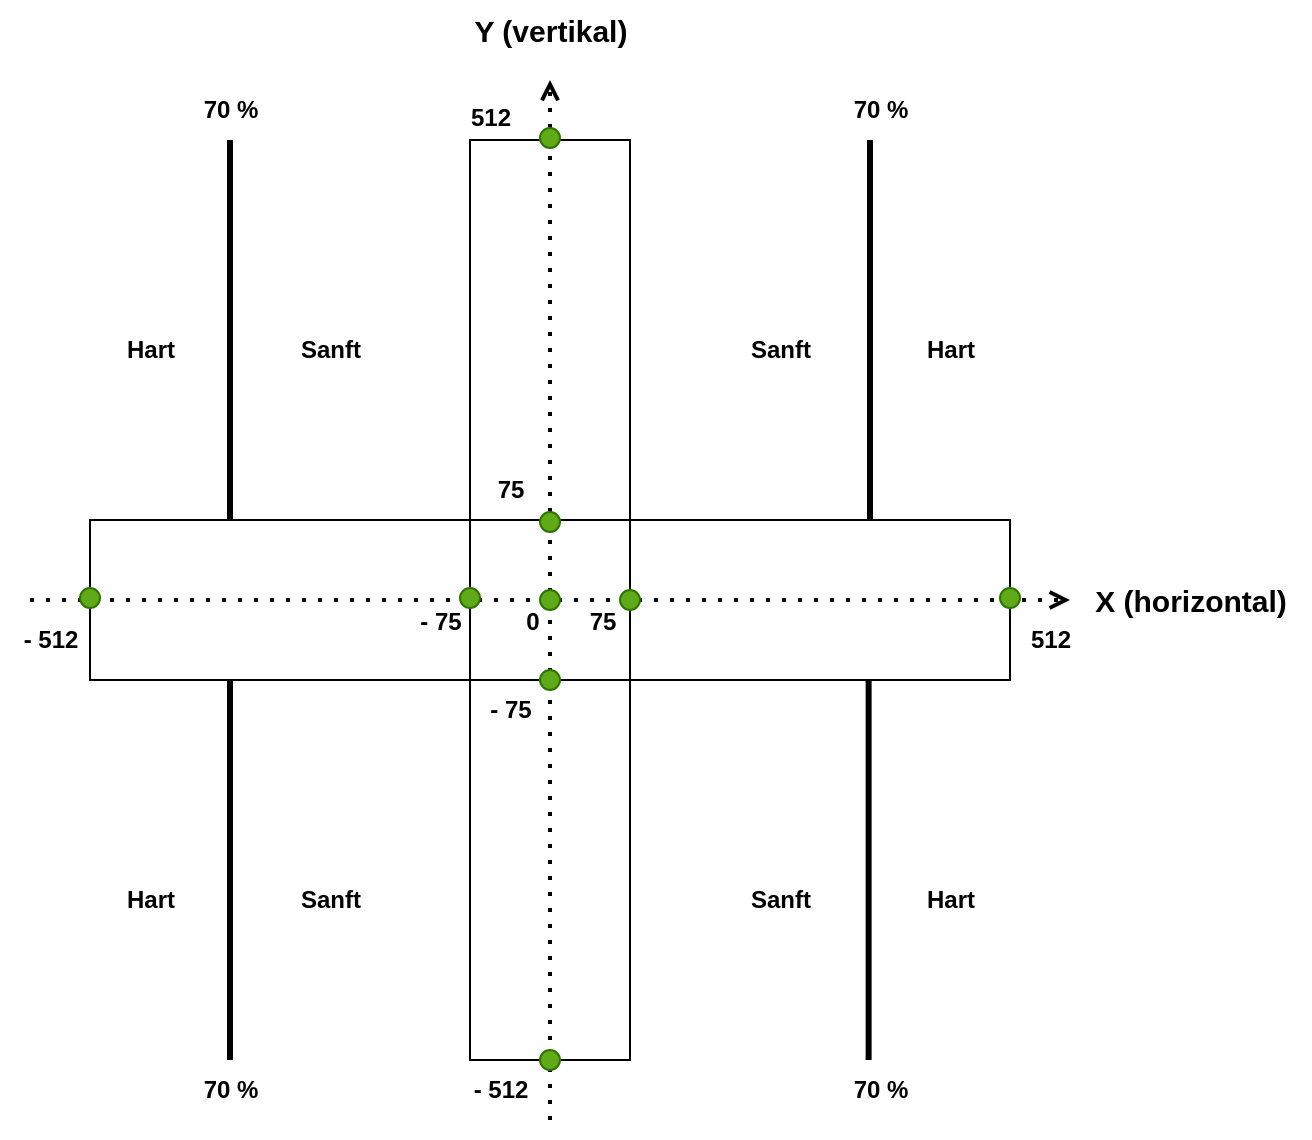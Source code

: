 <mxfile version="27.2.0">
  <diagram name="Page-1" id="Dc-mUwGP-GDSX1sPWJ-V">
    <mxGraphModel dx="1188" dy="627" grid="1" gridSize="10" guides="1" tooltips="1" connect="1" arrows="1" fold="1" page="1" pageScale="1" pageWidth="827" pageHeight="1169" math="0" shadow="0">
      <root>
        <mxCell id="0" />
        <mxCell id="1" parent="0" />
        <mxCell id="BVo0kn1WtjxD0ysKhv9Q-6" value="" style="rounded=0;whiteSpace=wrap;html=1;direction=south;" vertex="1" parent="1">
          <mxGeometry x="340" y="110" width="80" height="190" as="geometry" />
        </mxCell>
        <mxCell id="BVo0kn1WtjxD0ysKhv9Q-3" value="" style="rounded=0;whiteSpace=wrap;html=1;direction=south;" vertex="1" parent="1">
          <mxGeometry x="340" y="380" width="80" height="190" as="geometry" />
        </mxCell>
        <mxCell id="Ih7WWjUxtGD7TBrJaObF-1" value="" style="whiteSpace=wrap;html=1;aspect=fixed;align=center;" parent="1" vertex="1">
          <mxGeometry x="340" y="300" width="80" height="80" as="geometry" />
        </mxCell>
        <mxCell id="Ih7WWjUxtGD7TBrJaObF-3" value="" style="rounded=0;whiteSpace=wrap;html=1;" parent="1" vertex="1">
          <mxGeometry x="420" y="300" width="190" height="80" as="geometry" />
        </mxCell>
        <mxCell id="Ih7WWjUxtGD7TBrJaObF-4" value="" style="rounded=0;whiteSpace=wrap;html=1;" parent="1" vertex="1">
          <mxGeometry x="150" y="300" width="190" height="80" as="geometry" />
        </mxCell>
        <mxCell id="Ih7WWjUxtGD7TBrJaObF-7" value="" style="endArrow=open;dashed=1;html=1;dashPattern=1 3;strokeWidth=2;rounded=0;endFill=0;" parent="1" edge="1">
          <mxGeometry width="50" height="50" relative="1" as="geometry">
            <mxPoint x="120" y="340" as="sourcePoint" />
            <mxPoint x="640" y="340" as="targetPoint" />
          </mxGeometry>
        </mxCell>
        <mxCell id="Ih7WWjUxtGD7TBrJaObF-10" value="&lt;b style=&quot;color: rgba(0, 0, 0, 0);&quot;&gt;&lt;span style=&quot;color: light-dark(rgb(0, 0, 0), rgb(0, 204, 0));&quot;&gt;0&lt;/span&gt;&lt;/b&gt;" style="text;html=1;align=center;verticalAlign=middle;resizable=0;points=[];autosize=1;strokeColor=none;fillColor=none;" parent="1" vertex="1">
          <mxGeometry x="356" y="336" width="30" height="30" as="geometry" />
        </mxCell>
        <mxCell id="Ih7WWjUxtGD7TBrJaObF-12" value="" style="ellipse;whiteSpace=wrap;html=1;aspect=fixed;fillColor=#60a917;fontColor=#ffffff;strokeColor=#2D7600;" parent="1" vertex="1">
          <mxGeometry x="335" y="334" width="10" height="10" as="geometry" />
        </mxCell>
        <mxCell id="Ih7WWjUxtGD7TBrJaObF-8" value="" style="endArrow=open;dashed=1;html=1;dashPattern=1 3;strokeWidth=2;rounded=0;endFill=0;" parent="1" edge="1">
          <mxGeometry width="50" height="50" relative="1" as="geometry">
            <mxPoint x="380" y="600" as="sourcePoint" />
            <mxPoint x="380" y="80" as="targetPoint" />
          </mxGeometry>
        </mxCell>
        <mxCell id="Ih7WWjUxtGD7TBrJaObF-13" value="" style="ellipse;whiteSpace=wrap;html=1;aspect=fixed;fillColor=#60a917;fontColor=#ffffff;strokeColor=#2D7600;" parent="1" vertex="1">
          <mxGeometry x="375" y="335" width="10" height="10" as="geometry" />
        </mxCell>
        <mxCell id="Ih7WWjUxtGD7TBrJaObF-15" value="" style="ellipse;whiteSpace=wrap;html=1;aspect=fixed;fillColor=#60a917;fontColor=#ffffff;strokeColor=#2D7600;" parent="1" vertex="1">
          <mxGeometry x="145" y="334" width="10" height="10" as="geometry" />
        </mxCell>
        <mxCell id="Ih7WWjUxtGD7TBrJaObF-16" value="" style="ellipse;whiteSpace=wrap;html=1;aspect=fixed;fillColor=#60a917;fontColor=#ffffff;strokeColor=#2D7600;" parent="1" vertex="1">
          <mxGeometry x="375" y="375" width="10" height="10" as="geometry" />
        </mxCell>
        <mxCell id="Ih7WWjUxtGD7TBrJaObF-17" value="" style="ellipse;whiteSpace=wrap;html=1;aspect=fixed;fillColor=#60a917;fontColor=#ffffff;strokeColor=#2D7600;" parent="1" vertex="1">
          <mxGeometry x="375" y="296" width="10" height="10" as="geometry" />
        </mxCell>
        <mxCell id="Ih7WWjUxtGD7TBrJaObF-18" value="" style="ellipse;whiteSpace=wrap;html=1;aspect=fixed;fillColor=#60a917;fontColor=#ffffff;strokeColor=#2D7600;" parent="1" vertex="1">
          <mxGeometry x="415" y="335" width="10" height="10" as="geometry" />
        </mxCell>
        <mxCell id="Ih7WWjUxtGD7TBrJaObF-22" value="" style="ellipse;whiteSpace=wrap;html=1;aspect=fixed;fillColor=#60a917;fontColor=#ffffff;strokeColor=#2D7600;" parent="1" vertex="1">
          <mxGeometry x="375" y="565" width="10" height="10" as="geometry" />
        </mxCell>
        <mxCell id="Ih7WWjUxtGD7TBrJaObF-23" value="" style="ellipse;whiteSpace=wrap;html=1;aspect=fixed;fillColor=#60a917;fontColor=#ffffff;strokeColor=#2D7600;" parent="1" vertex="1">
          <mxGeometry x="375" y="104" width="10" height="10" as="geometry" />
        </mxCell>
        <mxCell id="Ih7WWjUxtGD7TBrJaObF-24" value="" style="ellipse;whiteSpace=wrap;html=1;aspect=fixed;fillColor=#60a917;fontColor=#ffffff;strokeColor=#2D7600;" parent="1" vertex="1">
          <mxGeometry x="605" y="334" width="10" height="10" as="geometry" />
        </mxCell>
        <mxCell id="Ih7WWjUxtGD7TBrJaObF-27" value="&lt;span style=&quot;color: light-dark(rgb(0, 0, 0), rgb(0, 204, 0));&quot;&gt;&lt;b&gt;- 512&lt;/b&gt;&lt;/span&gt;" style="text;html=1;align=center;verticalAlign=middle;resizable=0;points=[];autosize=1;strokeColor=none;fillColor=none;" parent="1" vertex="1">
          <mxGeometry x="105" y="345" width="50" height="30" as="geometry" />
        </mxCell>
        <mxCell id="Ih7WWjUxtGD7TBrJaObF-28" value="&lt;span style=&quot;color: light-dark(rgb(0, 0, 0), rgb(0, 204, 0));&quot;&gt;&lt;b&gt;512&lt;/b&gt;&lt;/span&gt;" style="text;html=1;align=center;verticalAlign=middle;resizable=0;points=[];autosize=1;strokeColor=none;fillColor=none;" parent="1" vertex="1">
          <mxGeometry x="610" y="345" width="40" height="30" as="geometry" />
        </mxCell>
        <mxCell id="Ih7WWjUxtGD7TBrJaObF-29" value="&lt;span style=&quot;color: light-dark(rgb(0, 0, 0), rgb(0, 204, 0));&quot;&gt;&lt;b&gt;- 512&lt;/b&gt;&lt;/span&gt;" style="text;html=1;align=center;verticalAlign=middle;resizable=0;points=[];autosize=1;strokeColor=none;fillColor=none;" parent="1" vertex="1">
          <mxGeometry x="330" y="570" width="50" height="30" as="geometry" />
        </mxCell>
        <mxCell id="Ih7WWjUxtGD7TBrJaObF-30" value="&lt;span style=&quot;color: light-dark(rgb(0, 0, 0), rgb(0, 204, 0));&quot;&gt;&lt;b&gt;512&lt;/b&gt;&lt;/span&gt;" style="text;html=1;align=center;verticalAlign=middle;resizable=0;points=[];autosize=1;strokeColor=none;fillColor=none;" parent="1" vertex="1">
          <mxGeometry x="330" y="84" width="40" height="30" as="geometry" />
        </mxCell>
        <mxCell id="Ih7WWjUxtGD7TBrJaObF-31" value="&lt;span style=&quot;color: light-dark(rgb(0, 0, 0), rgb(0, 204, 0));&quot;&gt;&lt;b&gt;75&lt;/b&gt;&lt;/span&gt;" style="text;html=1;align=center;verticalAlign=middle;resizable=0;points=[];autosize=1;strokeColor=none;fillColor=none;" parent="1" vertex="1">
          <mxGeometry x="386" y="336" width="40" height="30" as="geometry" />
        </mxCell>
        <mxCell id="Ih7WWjUxtGD7TBrJaObF-32" value="&lt;span style=&quot;color: light-dark(rgb(0, 0, 0), rgb(0, 204, 0));&quot;&gt;&lt;b&gt;- 75&lt;/b&gt;&lt;/span&gt;" style="text;html=1;align=center;verticalAlign=middle;resizable=0;points=[];autosize=1;strokeColor=none;fillColor=none;" parent="1" vertex="1">
          <mxGeometry x="305" y="336" width="40" height="30" as="geometry" />
        </mxCell>
        <mxCell id="Ih7WWjUxtGD7TBrJaObF-33" value="&lt;span style=&quot;color: light-dark(rgb(0, 0, 0), rgb(0, 204, 0));&quot;&gt;&lt;b&gt;- 75&lt;/b&gt;&lt;/span&gt;" style="text;html=1;align=center;verticalAlign=middle;resizable=0;points=[];autosize=1;strokeColor=none;fillColor=none;" parent="1" vertex="1">
          <mxGeometry x="340" y="380" width="40" height="30" as="geometry" />
        </mxCell>
        <mxCell id="Ih7WWjUxtGD7TBrJaObF-34" value="&lt;span style=&quot;color: light-dark(rgb(0, 0, 0), rgb(0, 204, 0));&quot;&gt;&lt;b&gt;75&lt;/b&gt;&lt;/span&gt;" style="text;html=1;align=center;verticalAlign=middle;resizable=0;points=[];autosize=1;strokeColor=none;fillColor=none;" parent="1" vertex="1">
          <mxGeometry x="340" y="270" width="40" height="30" as="geometry" />
        </mxCell>
        <mxCell id="Ih7WWjUxtGD7TBrJaObF-38" value="" style="endArrow=none;html=1;rounded=0;strokeWidth=3;" parent="1" edge="1">
          <mxGeometry width="50" height="50" relative="1" as="geometry">
            <mxPoint x="540" y="300" as="sourcePoint" />
            <mxPoint x="540" y="110" as="targetPoint" />
          </mxGeometry>
        </mxCell>
        <mxCell id="Ih7WWjUxtGD7TBrJaObF-40" value="" style="endArrow=none;html=1;rounded=0;strokeWidth=3;" parent="1" edge="1">
          <mxGeometry width="50" height="50" relative="1" as="geometry">
            <mxPoint x="220" y="300" as="sourcePoint" />
            <mxPoint x="220" y="110" as="targetPoint" />
          </mxGeometry>
        </mxCell>
        <mxCell id="Ih7WWjUxtGD7TBrJaObF-41" value="&lt;span style=&quot;color: light-dark(rgb(0, 0, 0), rgb(0, 204, 0));&quot;&gt;&lt;b&gt;70 %&lt;/b&gt;&lt;/span&gt;" style="text;html=1;align=center;verticalAlign=middle;resizable=0;points=[];autosize=1;strokeColor=none;fillColor=none;" parent="1" vertex="1">
          <mxGeometry x="195" y="570" width="50" height="30" as="geometry" />
        </mxCell>
        <mxCell id="Ih7WWjUxtGD7TBrJaObF-42" value="&lt;span style=&quot;color: light-dark(rgb(0, 0, 0), rgb(0, 204, 0));&quot;&gt;&lt;b&gt;70 %&lt;/b&gt;&lt;/span&gt;" style="text;html=1;align=center;verticalAlign=middle;resizable=0;points=[];autosize=1;strokeColor=none;fillColor=none;" parent="1" vertex="1">
          <mxGeometry x="520" y="570" width="50" height="30" as="geometry" />
        </mxCell>
        <mxCell id="Ih7WWjUxtGD7TBrJaObF-43" value="&lt;span style=&quot;color: light-dark(rgb(0, 0, 0), rgb(0, 204, 0));&quot;&gt;&lt;b&gt;Hart&lt;/b&gt;&lt;/span&gt;" style="text;html=1;align=center;verticalAlign=middle;resizable=0;points=[];autosize=1;strokeColor=none;fillColor=none;" parent="1" vertex="1">
          <mxGeometry x="155" y="475" width="50" height="30" as="geometry" />
        </mxCell>
        <mxCell id="BVo0kn1WtjxD0ysKhv9Q-7" value="" style="endArrow=none;html=1;rounded=0;strokeWidth=3;" edge="1" parent="1">
          <mxGeometry width="50" height="50" relative="1" as="geometry">
            <mxPoint x="220" y="570" as="sourcePoint" />
            <mxPoint x="220" y="380" as="targetPoint" />
          </mxGeometry>
        </mxCell>
        <mxCell id="BVo0kn1WtjxD0ysKhv9Q-8" value="" style="endArrow=none;html=1;rounded=0;strokeWidth=3;" edge="1" parent="1">
          <mxGeometry width="50" height="50" relative="1" as="geometry">
            <mxPoint x="539.31" y="570" as="sourcePoint" />
            <mxPoint x="539.31" y="380" as="targetPoint" />
          </mxGeometry>
        </mxCell>
        <mxCell id="BVo0kn1WtjxD0ysKhv9Q-9" value="&lt;span style=&quot;color: light-dark(rgb(0, 0, 0), rgb(0, 204, 0));&quot;&gt;&lt;b&gt;70 %&lt;/b&gt;&lt;/span&gt;" style="text;html=1;align=center;verticalAlign=middle;resizable=0;points=[];autosize=1;strokeColor=none;fillColor=none;" vertex="1" parent="1">
          <mxGeometry x="520" y="80" width="50" height="30" as="geometry" />
        </mxCell>
        <mxCell id="BVo0kn1WtjxD0ysKhv9Q-10" value="&lt;span style=&quot;color: light-dark(rgb(0, 0, 0), rgb(0, 204, 0));&quot;&gt;&lt;b&gt;Hart&lt;/b&gt;&lt;/span&gt;" style="text;html=1;align=center;verticalAlign=middle;resizable=0;points=[];autosize=1;strokeColor=none;fillColor=none;" vertex="1" parent="1">
          <mxGeometry x="555" y="200" width="50" height="30" as="geometry" />
        </mxCell>
        <mxCell id="BVo0kn1WtjxD0ysKhv9Q-11" value="&lt;span style=&quot;color: light-dark(rgb(0, 0, 0), rgb(0, 204, 0));&quot;&gt;&lt;b&gt;70 %&lt;/b&gt;&lt;/span&gt;" style="text;html=1;align=center;verticalAlign=middle;resizable=0;points=[];autosize=1;strokeColor=none;fillColor=none;" vertex="1" parent="1">
          <mxGeometry x="195" y="80" width="50" height="30" as="geometry" />
        </mxCell>
        <mxCell id="BVo0kn1WtjxD0ysKhv9Q-12" value="&lt;span style=&quot;color: light-dark(rgb(0, 0, 0), rgb(0, 204, 0));&quot;&gt;&lt;b&gt;Hart&lt;/b&gt;&lt;/span&gt;" style="text;html=1;align=center;verticalAlign=middle;resizable=0;points=[];autosize=1;strokeColor=none;fillColor=none;" vertex="1" parent="1">
          <mxGeometry x="155" y="200" width="50" height="30" as="geometry" />
        </mxCell>
        <mxCell id="BVo0kn1WtjxD0ysKhv9Q-13" value="&lt;span style=&quot;color: light-dark(rgb(0, 0, 0), rgb(0, 204, 0));&quot;&gt;&lt;b&gt;Sanft&lt;/b&gt;&lt;/span&gt;" style="text;html=1;align=center;verticalAlign=middle;resizable=0;points=[];autosize=1;strokeColor=none;fillColor=none;" vertex="1" parent="1">
          <mxGeometry x="245" y="200" width="50" height="30" as="geometry" />
        </mxCell>
        <mxCell id="BVo0kn1WtjxD0ysKhv9Q-14" value="&lt;span style=&quot;color: light-dark(rgb(0, 0, 0), rgb(0, 204, 0));&quot;&gt;&lt;b&gt;Sanft&lt;/b&gt;&lt;/span&gt;" style="text;html=1;align=center;verticalAlign=middle;resizable=0;points=[];autosize=1;strokeColor=none;fillColor=none;" vertex="1" parent="1">
          <mxGeometry x="470" y="200" width="50" height="30" as="geometry" />
        </mxCell>
        <mxCell id="BVo0kn1WtjxD0ysKhv9Q-16" value="&lt;span style=&quot;color: light-dark(rgb(0, 0, 0), rgb(0, 204, 0));&quot;&gt;&lt;b&gt;Sanft&lt;/b&gt;&lt;/span&gt;" style="text;html=1;align=center;verticalAlign=middle;resizable=0;points=[];autosize=1;strokeColor=none;fillColor=none;" vertex="1" parent="1">
          <mxGeometry x="245" y="475" width="50" height="30" as="geometry" />
        </mxCell>
        <mxCell id="BVo0kn1WtjxD0ysKhv9Q-17" value="&lt;span style=&quot;color: light-dark(rgb(0, 0, 0), rgb(0, 204, 0));&quot;&gt;&lt;b&gt;Sanft&lt;/b&gt;&lt;/span&gt;" style="text;html=1;align=center;verticalAlign=middle;resizable=0;points=[];autosize=1;strokeColor=none;fillColor=none;" vertex="1" parent="1">
          <mxGeometry x="470" y="475" width="50" height="30" as="geometry" />
        </mxCell>
        <mxCell id="BVo0kn1WtjxD0ysKhv9Q-18" value="&lt;span style=&quot;color: light-dark(rgb(0, 0, 0), rgb(0, 204, 0));&quot;&gt;&lt;b&gt;Hart&lt;/b&gt;&lt;/span&gt;" style="text;html=1;align=center;verticalAlign=middle;resizable=0;points=[];autosize=1;strokeColor=none;fillColor=none;" vertex="1" parent="1">
          <mxGeometry x="555" y="475" width="50" height="30" as="geometry" />
        </mxCell>
        <mxCell id="BVo0kn1WtjxD0ysKhv9Q-19" value="&lt;div&gt;&lt;span style=&quot;color: light-dark(rgb(0, 0, 0), rgb(0, 204, 0));&quot;&gt;&lt;b&gt;&lt;font style=&quot;font-size: 15px;&quot;&gt;X (horizontal)&lt;/font&gt;&lt;/b&gt;&lt;/span&gt;&lt;/div&gt;" style="text;html=1;align=center;verticalAlign=middle;resizable=0;points=[];autosize=1;strokeColor=none;fillColor=none;" vertex="1" parent="1">
          <mxGeometry x="640" y="325" width="120" height="30" as="geometry" />
        </mxCell>
        <mxCell id="BVo0kn1WtjxD0ysKhv9Q-21" value="&lt;span style=&quot;color: light-dark(rgb(0, 0, 0), rgb(0, 204, 0));&quot;&gt;&lt;b&gt;&lt;font style=&quot;font-size: 15px;&quot;&gt;Y (vertikal)&lt;/font&gt;&lt;/b&gt;&lt;/span&gt;" style="text;html=1;align=center;verticalAlign=middle;resizable=0;points=[];autosize=1;strokeColor=none;fillColor=none;" vertex="1" parent="1">
          <mxGeometry x="330" y="40" width="100" height="30" as="geometry" />
        </mxCell>
      </root>
    </mxGraphModel>
  </diagram>
</mxfile>
